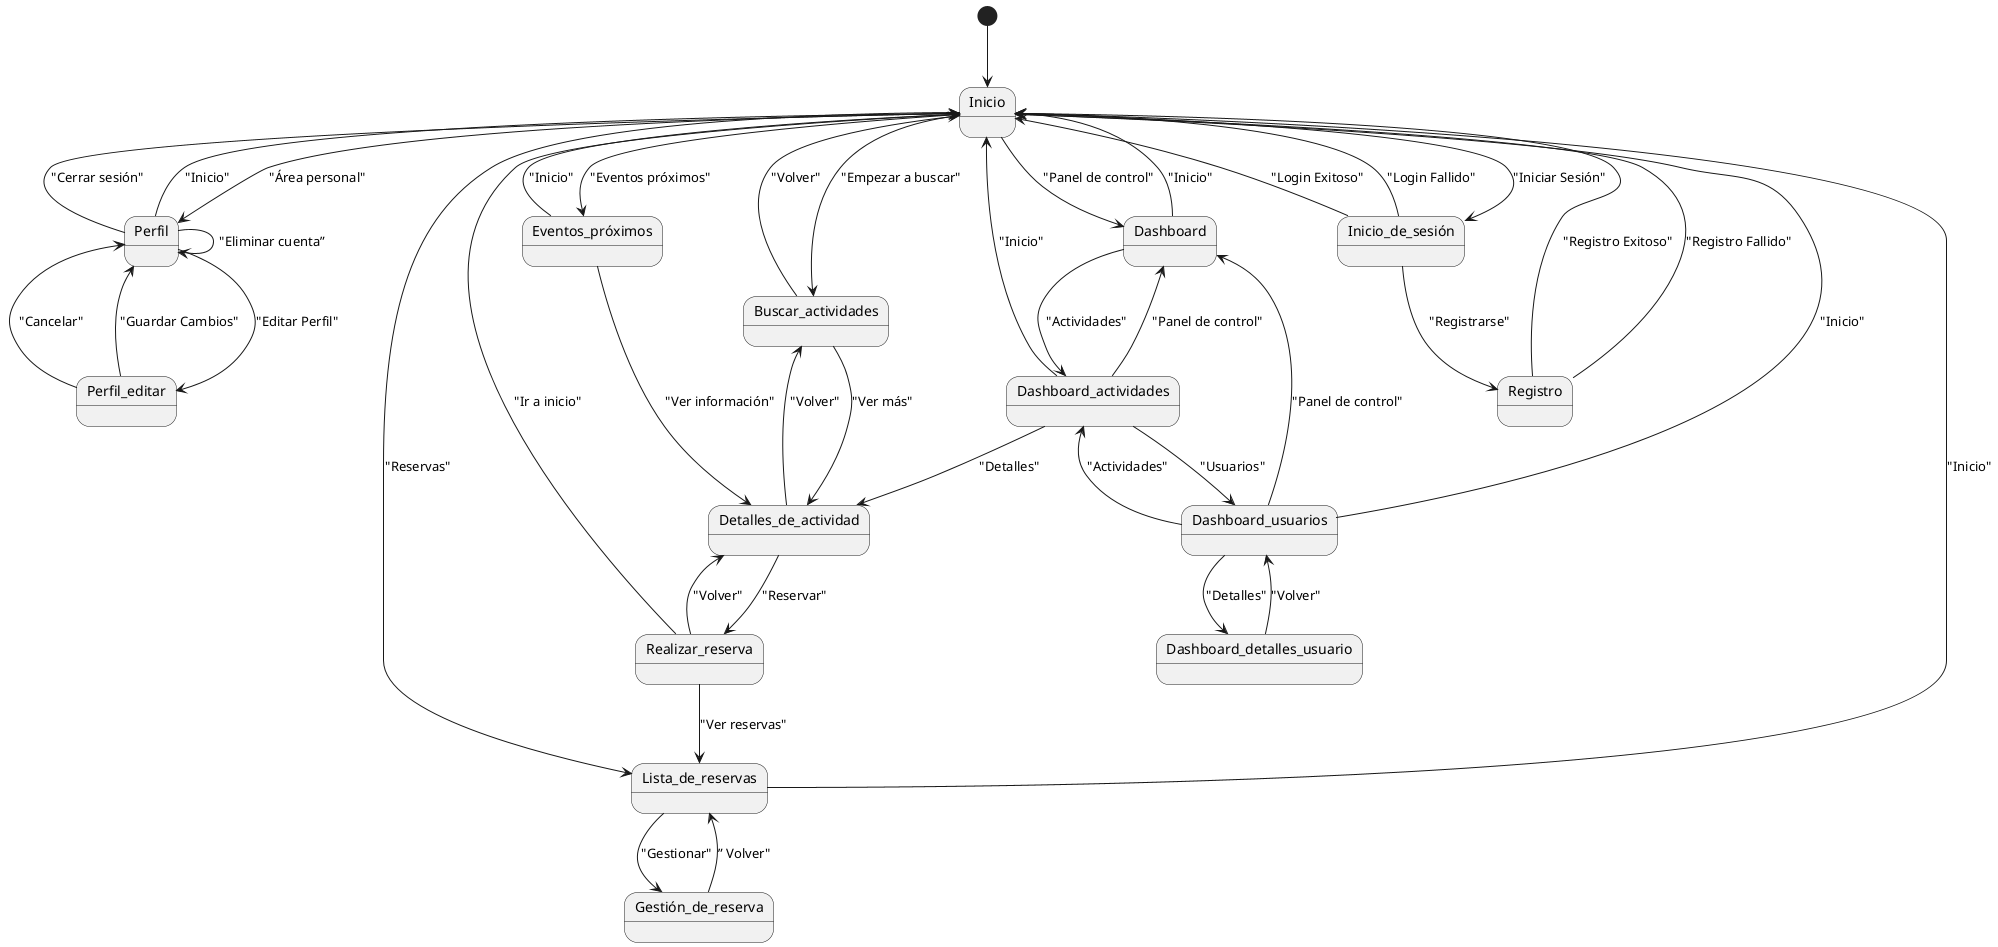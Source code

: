 @startuml
[*] --> Inicio

Inicio --> Inicio_de_sesión : "Iniciar Sesión"
Inicio_de_sesión --> Inicio : "Login Exitoso"
Inicio_de_sesión --> Inicio : "Login Fallido"

Inicio_de_sesión --> Registro : "Registrarse"
Registro --> Inicio : "Registro Exitoso"
Registro --> Inicio : "Registro Fallido"

Inicio --> Perfil : "Área personal"
Perfil --> Perfil_editar : "Editar Perfil"
Perfil_editar --> Perfil : "Cancelar"
Perfil_editar --> Perfil : "Guardar Cambios"
Perfil --> Inicio : "Cerrar sesión"
Perfil --> Perfil : "Eliminar cuenta” 
Perfil --> Inicio : "Inicio"

Inicio --> Buscar_actividades : "Empezar a buscar"
Buscar_actividades --> Inicio : "Volver"
Buscar_actividades --> Detalles_de_actividad : "Ver más"
Detalles_de_actividad --> Buscar_actividades : "Volver"
Detalles_de_actividad -->  Realizar_reserva : "Reservar"
Realizar_reserva --> Detalles_de_actividad : "Volver"
Realizar_reserva --> Inicio : "Ir a inicio"
Realizar_reserva --> Lista_de_reservas : "Ver reservas"

Inicio --> Lista_de_reservas : "Reservas"
Lista_de_reservas --> Inicio : "Inicio"
Lista_de_reservas --> Gestión_de_reserva : "Gestionar"
Gestión_de_reserva --> Lista_de_reservas :” Volver"

Inicio --> Eventos_próximos : "Eventos próximos"
Eventos_próximos --> Detalles_de_actividad : "Ver información"
Eventos_próximos --> Inicio : "Inicio"

Inicio --> Dashboard : "Panel de control"
Dashboard --> Inicio : "Inicio"
Dashboard --> Dashboard_actividades : "Actividades"
Dashboard_actividades --> Detalles_de_actividad : "Detalles"
Dashboard_actividades --> Dashboard : "Panel de control"
Dashboard_actividades --> Dashboard_usuarios : "Usuarios"
Dashboard_usuarios --> Dashboard_detalles_usuario : "Detalles"
Dashboard_detalles_usuario --> Dashboard_usuarios : "Volver"
Dashboard_usuarios --> Dashboard_actividades : "Actividades"
Dashboard_usuarios --> Dashboard :"Panel de control"
Dashboard_actividades --> Inicio : "Inicio"
Dashboard_usuarios --> Inicio : "Inicio"

@enduml